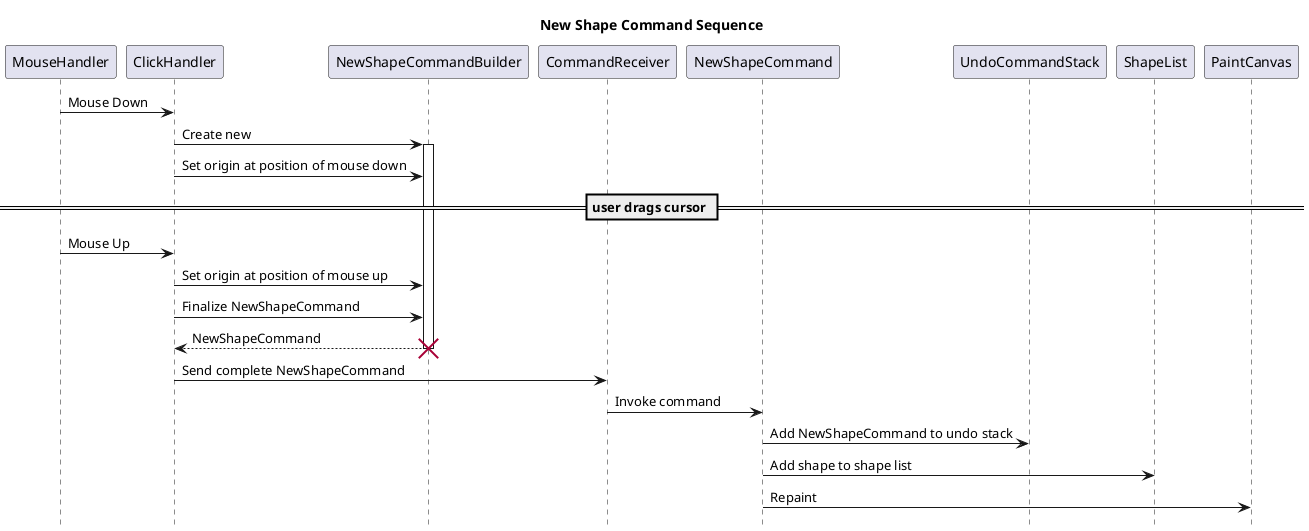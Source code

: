 @startuml Command Sequence
title New Shape Command Sequence
hide footbox

MouseHandler -> ClickHandler: Mouse Down
ClickHandler -> NewShapeCommandBuilder: Create new
activate NewShapeCommandBuilder
ClickHandler -> NewShapeCommandBuilder: Set origin at position of mouse down
== user drags cursor ==        
MouseHandler -> ClickHandler: Mouse Up
ClickHandler -> NewShapeCommandBuilder: Set origin at position of mouse up
ClickHandler -> NewShapeCommandBuilder: Finalize NewShapeCommand
return NewShapeCommand
destroy NewShapeCommandBuilder
ClickHandler -> CommandReceiver: Send complete NewShapeCommand
CommandReceiver -> NewShapeCommand: Invoke command
NewShapeCommand -> UndoCommandStack: Add NewShapeCommand to undo stack
NewShapeCommand -> ShapeList: Add shape to shape list
NewShapeCommand -> PaintCanvas: Repaint
@enduml